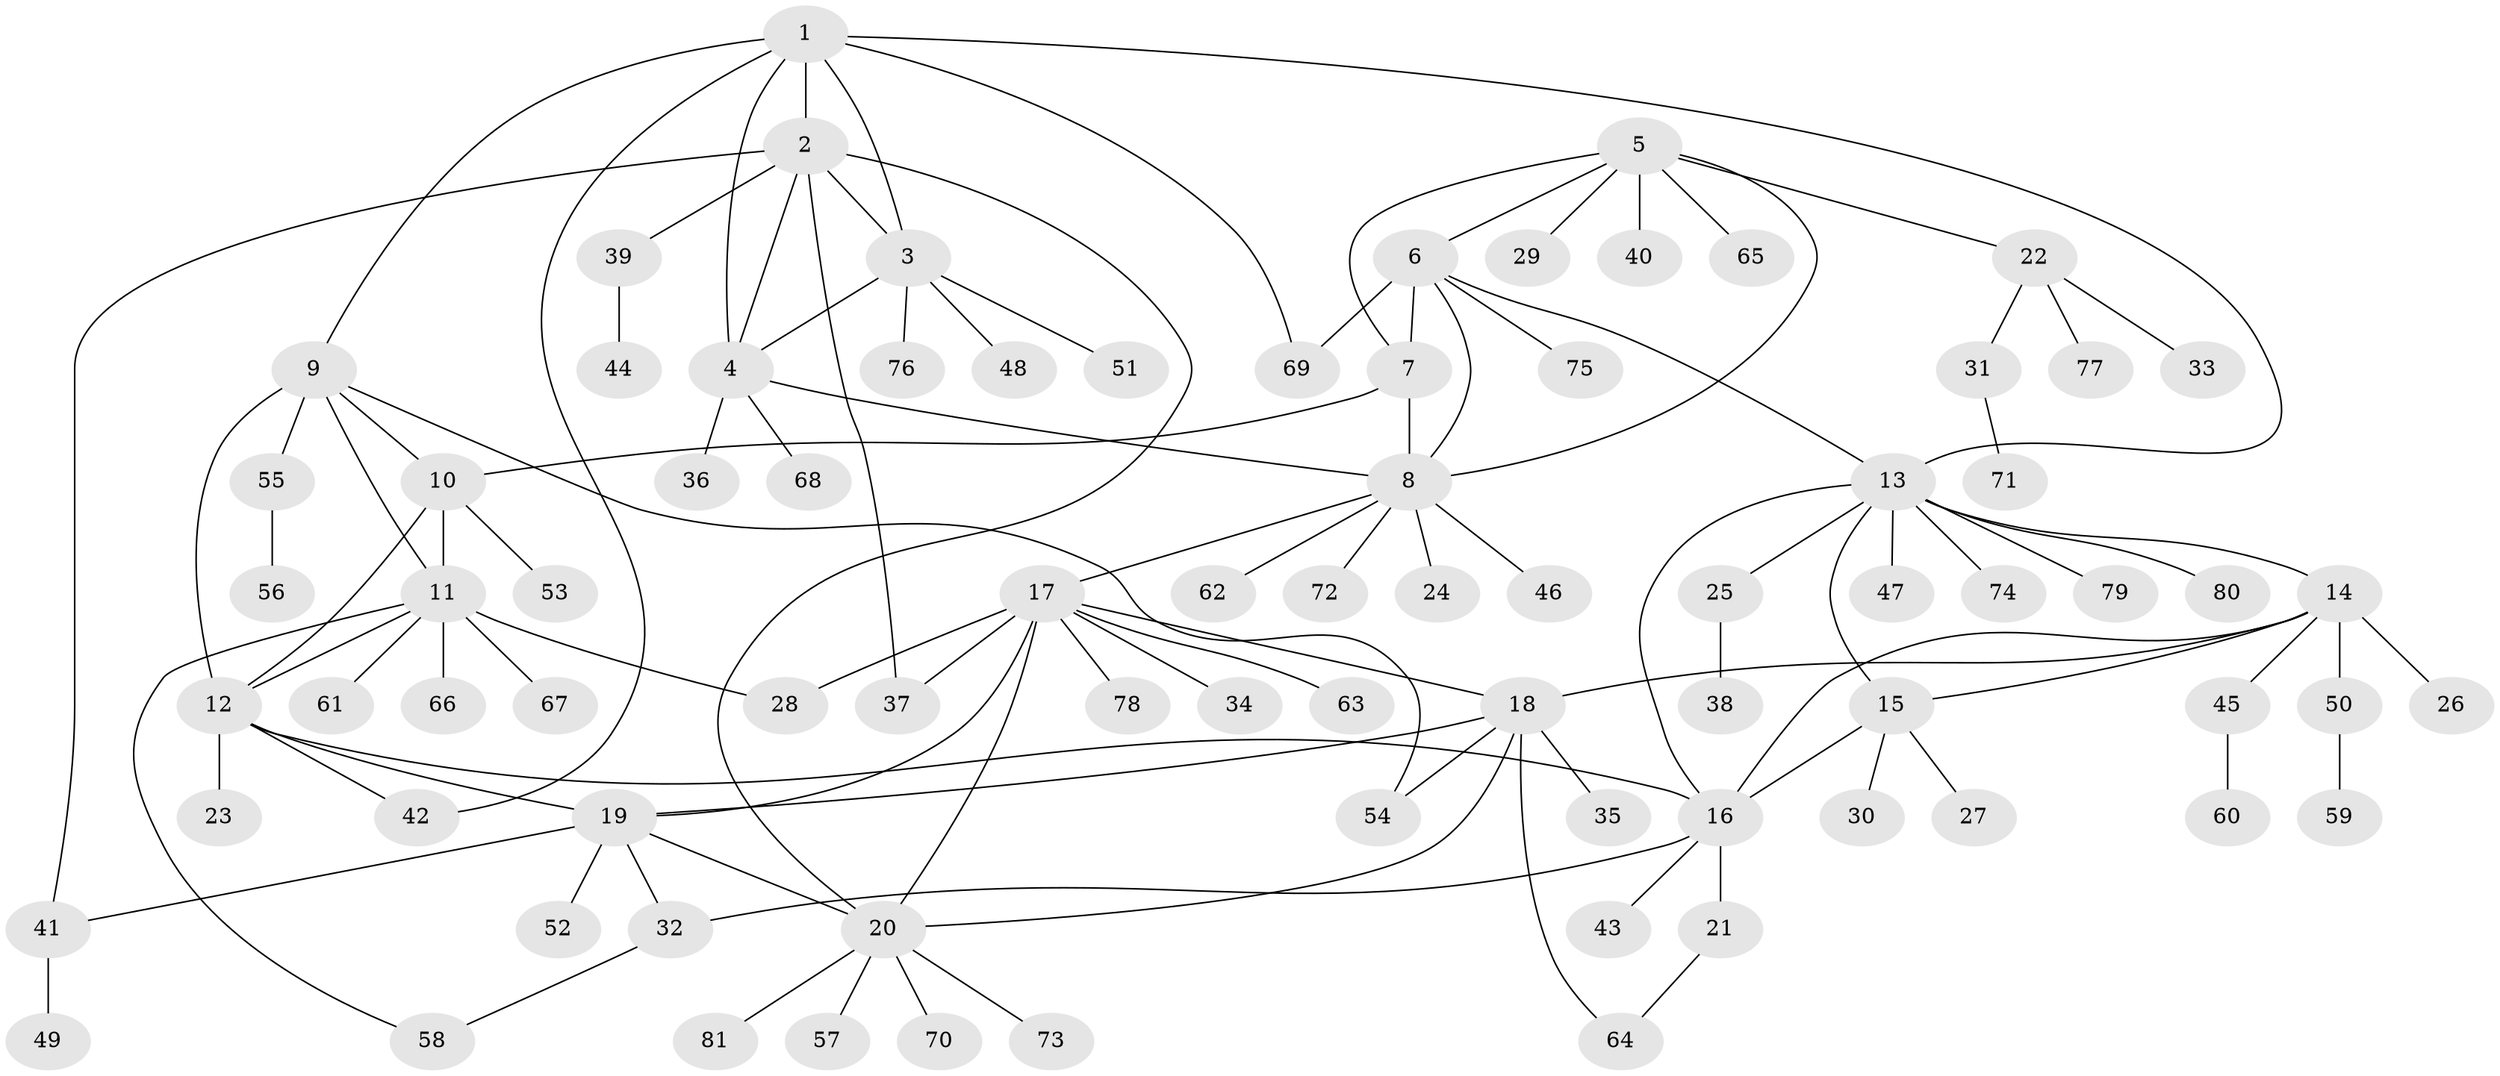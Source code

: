 // coarse degree distribution, {14: 0.025, 2: 0.2, 9: 0.05, 3: 0.05, 5: 0.125, 12: 0.025, 1: 0.525}
// Generated by graph-tools (version 1.1) at 2025/19/03/04/25 18:19:34]
// undirected, 81 vertices, 110 edges
graph export_dot {
graph [start="1"]
  node [color=gray90,style=filled];
  1;
  2;
  3;
  4;
  5;
  6;
  7;
  8;
  9;
  10;
  11;
  12;
  13;
  14;
  15;
  16;
  17;
  18;
  19;
  20;
  21;
  22;
  23;
  24;
  25;
  26;
  27;
  28;
  29;
  30;
  31;
  32;
  33;
  34;
  35;
  36;
  37;
  38;
  39;
  40;
  41;
  42;
  43;
  44;
  45;
  46;
  47;
  48;
  49;
  50;
  51;
  52;
  53;
  54;
  55;
  56;
  57;
  58;
  59;
  60;
  61;
  62;
  63;
  64;
  65;
  66;
  67;
  68;
  69;
  70;
  71;
  72;
  73;
  74;
  75;
  76;
  77;
  78;
  79;
  80;
  81;
  1 -- 2;
  1 -- 3;
  1 -- 4;
  1 -- 9;
  1 -- 13;
  1 -- 42;
  1 -- 69;
  2 -- 3;
  2 -- 4;
  2 -- 20;
  2 -- 37;
  2 -- 39;
  2 -- 41;
  3 -- 4;
  3 -- 48;
  3 -- 51;
  3 -- 76;
  4 -- 8;
  4 -- 36;
  4 -- 68;
  5 -- 6;
  5 -- 7;
  5 -- 8;
  5 -- 22;
  5 -- 29;
  5 -- 40;
  5 -- 65;
  6 -- 7;
  6 -- 8;
  6 -- 13;
  6 -- 69;
  6 -- 75;
  7 -- 8;
  7 -- 10;
  8 -- 17;
  8 -- 24;
  8 -- 46;
  8 -- 62;
  8 -- 72;
  9 -- 10;
  9 -- 11;
  9 -- 12;
  9 -- 54;
  9 -- 55;
  10 -- 11;
  10 -- 12;
  10 -- 53;
  11 -- 12;
  11 -- 28;
  11 -- 58;
  11 -- 61;
  11 -- 66;
  11 -- 67;
  12 -- 16;
  12 -- 19;
  12 -- 23;
  12 -- 42;
  13 -- 14;
  13 -- 15;
  13 -- 16;
  13 -- 25;
  13 -- 47;
  13 -- 74;
  13 -- 79;
  13 -- 80;
  14 -- 15;
  14 -- 16;
  14 -- 18;
  14 -- 26;
  14 -- 45;
  14 -- 50;
  15 -- 16;
  15 -- 27;
  15 -- 30;
  16 -- 21;
  16 -- 32;
  16 -- 43;
  17 -- 18;
  17 -- 19;
  17 -- 20;
  17 -- 28;
  17 -- 34;
  17 -- 37;
  17 -- 63;
  17 -- 78;
  18 -- 19;
  18 -- 20;
  18 -- 35;
  18 -- 54;
  18 -- 64;
  19 -- 20;
  19 -- 32;
  19 -- 41;
  19 -- 52;
  20 -- 57;
  20 -- 70;
  20 -- 73;
  20 -- 81;
  21 -- 64;
  22 -- 31;
  22 -- 33;
  22 -- 77;
  25 -- 38;
  31 -- 71;
  32 -- 58;
  39 -- 44;
  41 -- 49;
  45 -- 60;
  50 -- 59;
  55 -- 56;
}
